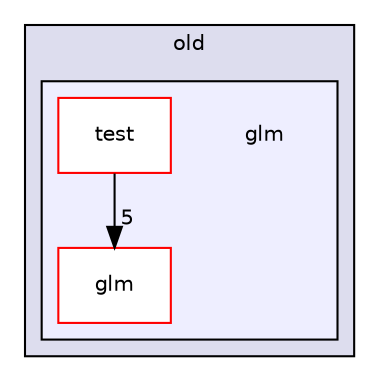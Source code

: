 digraph "thirdparty/old/glm" {
  compound=true
  node [ fontsize="10", fontname="Helvetica"];
  edge [ labelfontsize="10", labelfontname="Helvetica"];
  subgraph clusterdir_9ccb17d08b1e61a928bba38a66866ff6 {
    graph [ bgcolor="#ddddee", pencolor="black", label="old" fontname="Helvetica", fontsize="10", URL="dir_9ccb17d08b1e61a928bba38a66866ff6.html"]
  subgraph clusterdir_09e0df53dc101507db55c44a9dc0a3a2 {
    graph [ bgcolor="#eeeeff", pencolor="black", label="" URL="dir_09e0df53dc101507db55c44a9dc0a3a2.html"];
    dir_09e0df53dc101507db55c44a9dc0a3a2 [shape=plaintext label="glm"];
    dir_79ddca3cff5b21418b91ce2b9eb63862 [shape=box label="glm" color="red" fillcolor="white" style="filled" URL="dir_79ddca3cff5b21418b91ce2b9eb63862.html"];
    dir_33902454365992b87c3c8b4416673048 [shape=box label="test" color="red" fillcolor="white" style="filled" URL="dir_33902454365992b87c3c8b4416673048.html"];
  }
  }
  dir_33902454365992b87c3c8b4416673048->dir_79ddca3cff5b21418b91ce2b9eb63862 [headlabel="5", labeldistance=1.5 headhref="dir_000021_000013.html"];
}
